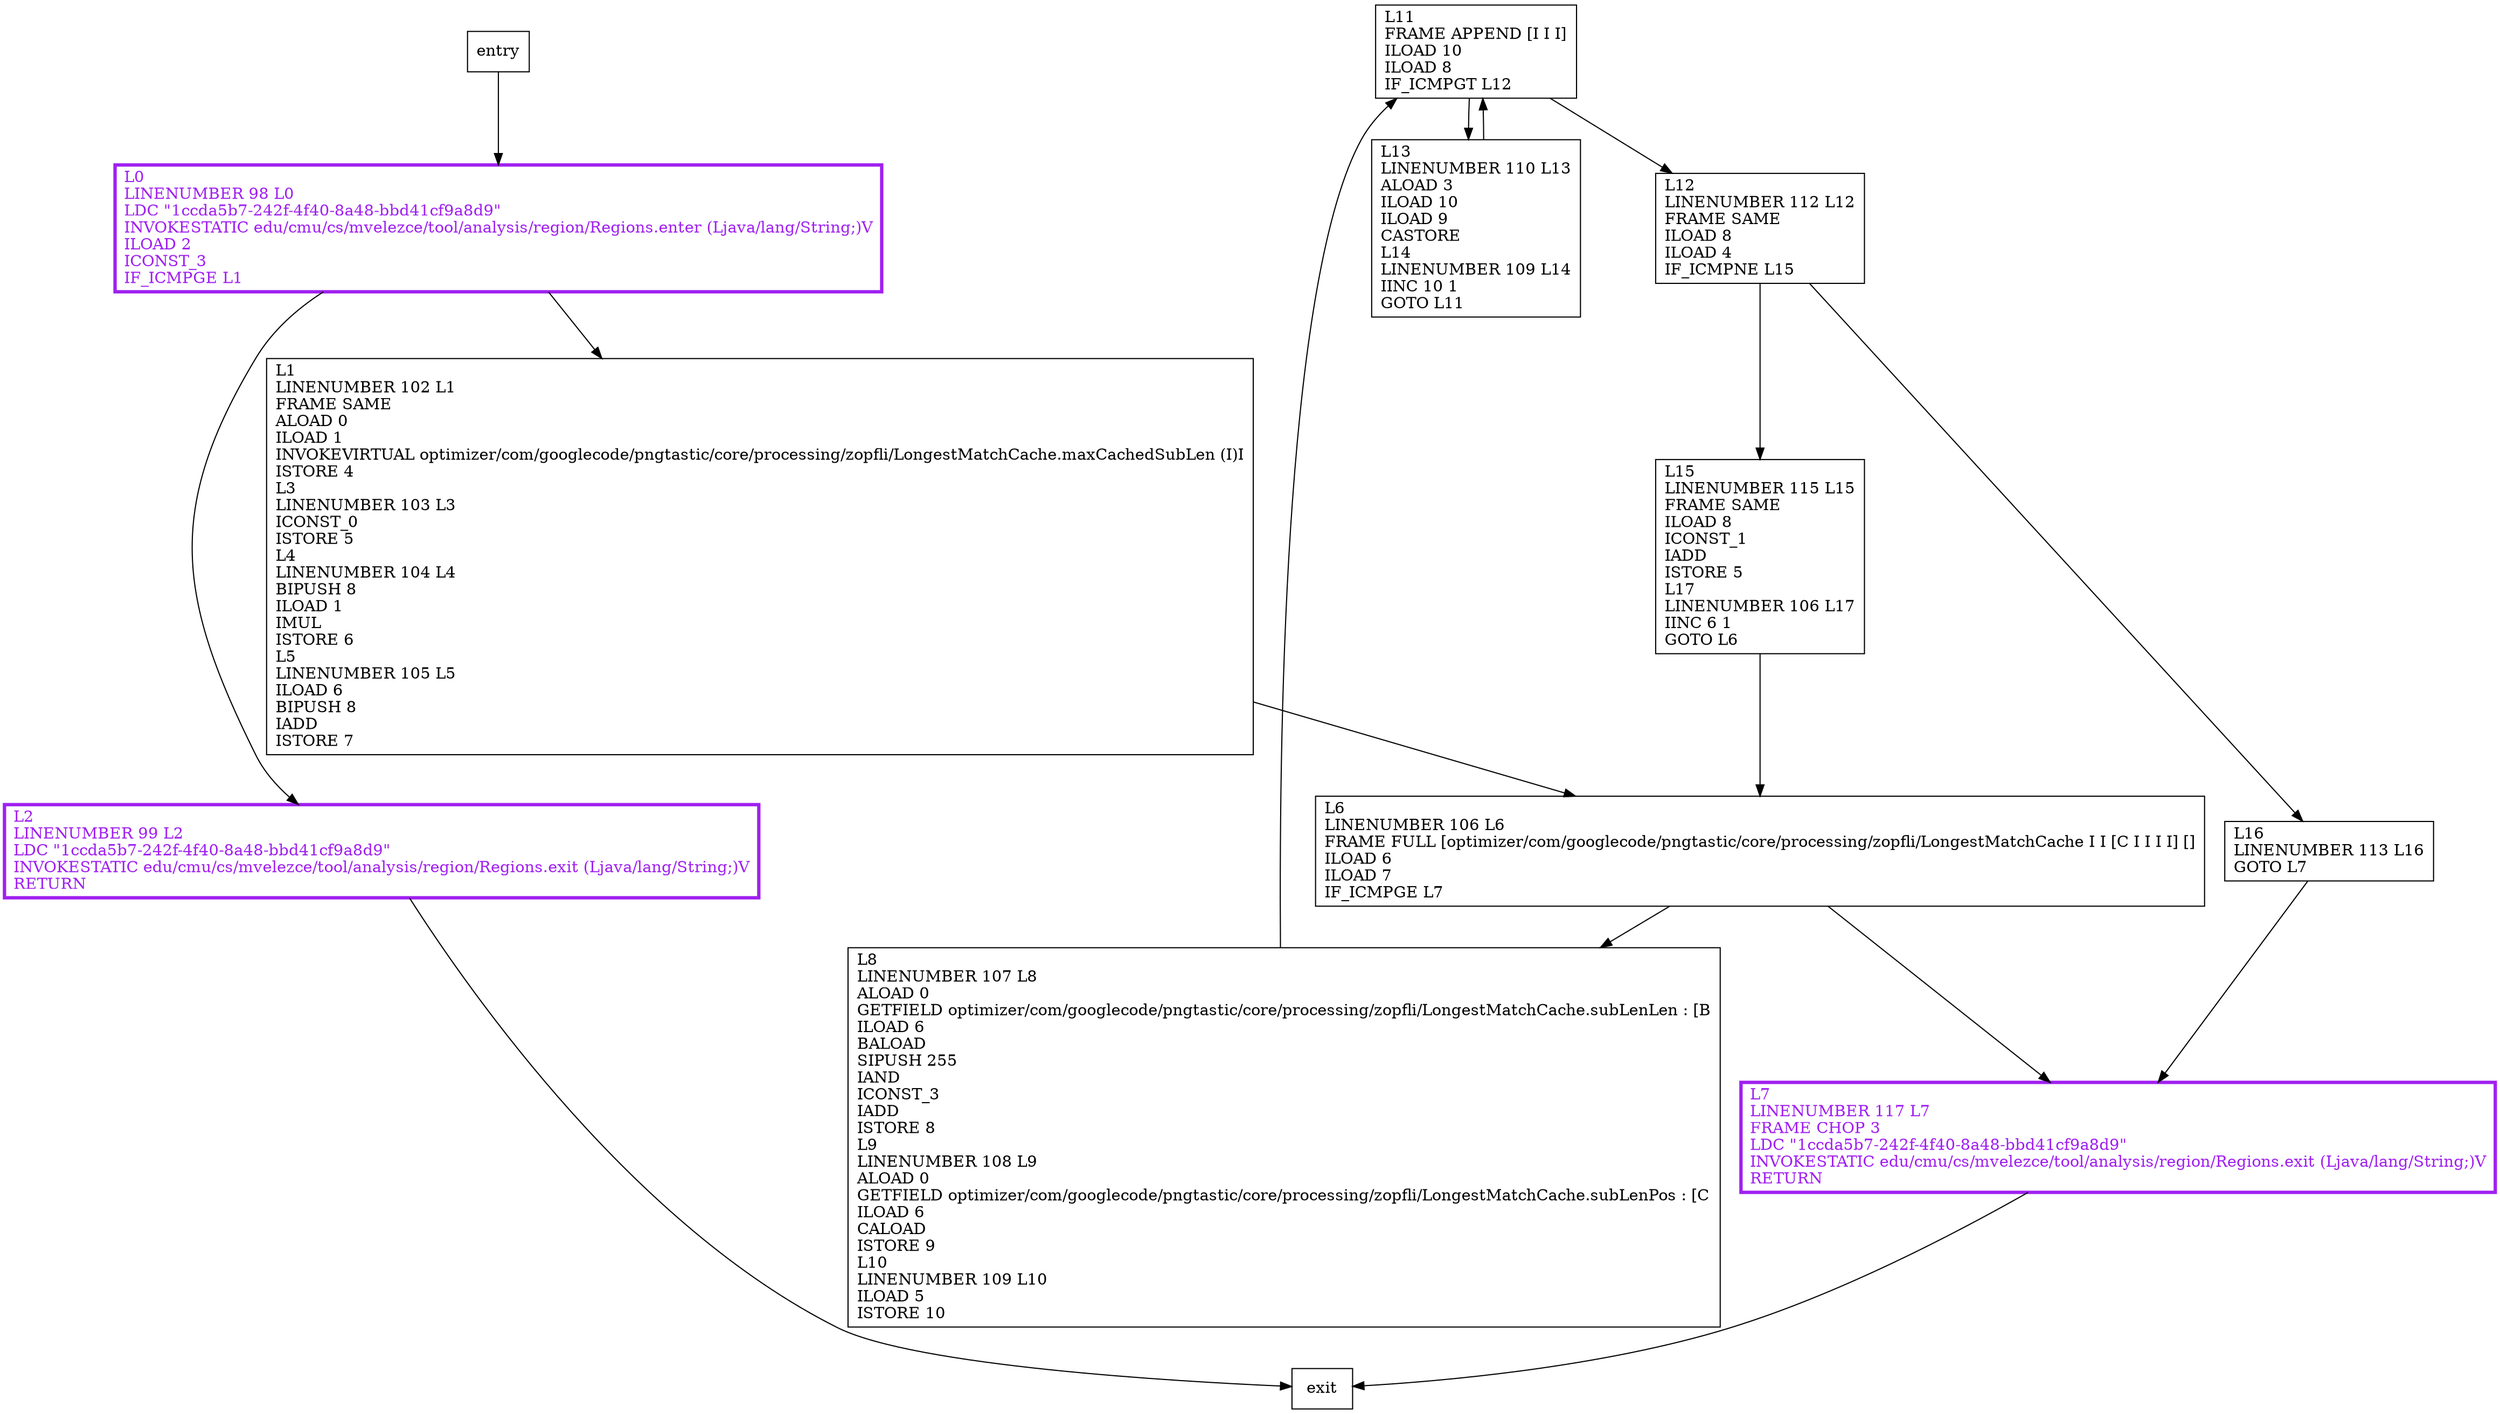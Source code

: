 digraph cacheToSubLen {
node [shape=record];
668301868 [label="L11\lFRAME APPEND [I I I]\lILOAD 10\lILOAD 8\lIF_ICMPGT L12\l"];
164733543 [label="L16\lLINENUMBER 113 L16\lGOTO L7\l"];
1487185741 [label="L6\lLINENUMBER 106 L6\lFRAME FULL [optimizer/com/googlecode/pngtastic/core/processing/zopfli/LongestMatchCache I I [C I I I I] []\lILOAD 6\lILOAD 7\lIF_ICMPGE L7\l"];
1296612741 [label="L8\lLINENUMBER 107 L8\lALOAD 0\lGETFIELD optimizer/com/googlecode/pngtastic/core/processing/zopfli/LongestMatchCache.subLenLen : [B\lILOAD 6\lBALOAD\lSIPUSH 255\lIAND\lICONST_3\lIADD\lISTORE 8\lL9\lLINENUMBER 108 L9\lALOAD 0\lGETFIELD optimizer/com/googlecode/pngtastic/core/processing/zopfli/LongestMatchCache.subLenPos : [C\lILOAD 6\lCALOAD\lISTORE 9\lL10\lLINENUMBER 109 L10\lILOAD 5\lISTORE 10\l"];
1486954672 [label="L13\lLINENUMBER 110 L13\lALOAD 3\lILOAD 10\lILOAD 9\lCASTORE\lL14\lLINENUMBER 109 L14\lIINC 10 1\lGOTO L11\l"];
2075899560 [label="L12\lLINENUMBER 112 L12\lFRAME SAME\lILOAD 8\lILOAD 4\lIF_ICMPNE L15\l"];
366828226 [label="L7\lLINENUMBER 117 L7\lFRAME CHOP 3\lLDC \"1ccda5b7-242f-4f40-8a48-bbd41cf9a8d9\"\lINVOKESTATIC edu/cmu/cs/mvelezce/tool/analysis/region/Regions.exit (Ljava/lang/String;)V\lRETURN\l"];
804872134 [label="L15\lLINENUMBER 115 L15\lFRAME SAME\lILOAD 8\lICONST_1\lIADD\lISTORE 5\lL17\lLINENUMBER 106 L17\lIINC 6 1\lGOTO L6\l"];
1287606099 [label="L1\lLINENUMBER 102 L1\lFRAME SAME\lALOAD 0\lILOAD 1\lINVOKEVIRTUAL optimizer/com/googlecode/pngtastic/core/processing/zopfli/LongestMatchCache.maxCachedSubLen (I)I\lISTORE 4\lL3\lLINENUMBER 103 L3\lICONST_0\lISTORE 5\lL4\lLINENUMBER 104 L4\lBIPUSH 8\lILOAD 1\lIMUL\lISTORE 6\lL5\lLINENUMBER 105 L5\lILOAD 6\lBIPUSH 8\lIADD\lISTORE 7\l"];
727236 [label="L0\lLINENUMBER 98 L0\lLDC \"1ccda5b7-242f-4f40-8a48-bbd41cf9a8d9\"\lINVOKESTATIC edu/cmu/cs/mvelezce/tool/analysis/region/Regions.enter (Ljava/lang/String;)V\lILOAD 2\lICONST_3\lIF_ICMPGE L1\l"];
1501513951 [label="L2\lLINENUMBER 99 L2\lLDC \"1ccda5b7-242f-4f40-8a48-bbd41cf9a8d9\"\lINVOKESTATIC edu/cmu/cs/mvelezce/tool/analysis/region/Regions.exit (Ljava/lang/String;)V\lRETURN\l"];
entry;
exit;
727236 -> 1287606099;
727236 -> 1501513951;
668301868 -> 1486954672;
668301868 -> 2075899560;
entry -> 727236;
164733543 -> 366828226;
1487185741 -> 1296612741;
1487185741 -> 366828226;
1296612741 -> 668301868;
1486954672 -> 668301868;
2075899560 -> 164733543;
2075899560 -> 804872134;
366828226 -> exit;
804872134 -> 1487185741;
1287606099 -> 1487185741;
1501513951 -> exit;
366828226[fontcolor="purple", penwidth=3, color="purple"];
727236[fontcolor="purple", penwidth=3, color="purple"];
1501513951[fontcolor="purple", penwidth=3, color="purple"];
}
